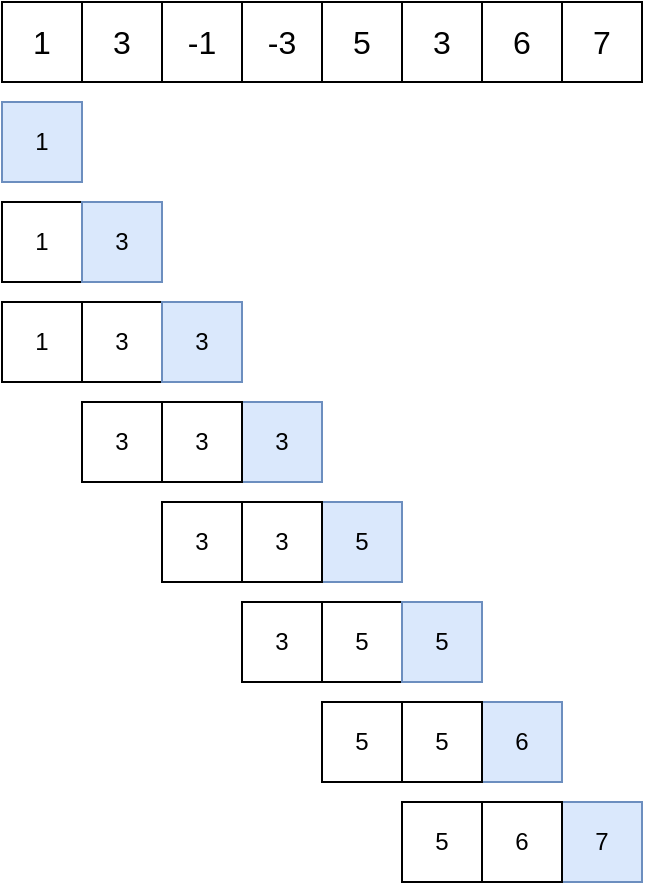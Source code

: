 <mxfile version="21.1.2" type="github">
  <diagram name="第 1 页" id="HEyQmr1OZS6UsP6m-MP0">
    <mxGraphModel dx="1562" dy="837" grid="1" gridSize="10" guides="1" tooltips="1" connect="1" arrows="1" fold="1" page="1" pageScale="1" pageWidth="827" pageHeight="1169" math="0" shadow="0">
      <root>
        <mxCell id="0" />
        <mxCell id="1" parent="0" />
        <mxCell id="7GRyJ-NEzZE_JQE0cx6V-10" value="" style="group" vertex="1" connectable="0" parent="1">
          <mxGeometry x="240" y="120" width="320" height="40" as="geometry" />
        </mxCell>
        <mxCell id="7GRyJ-NEzZE_JQE0cx6V-2" value="1" style="rounded=0;whiteSpace=wrap;html=1;fontSize=16;" vertex="1" parent="7GRyJ-NEzZE_JQE0cx6V-10">
          <mxGeometry width="40" height="40" as="geometry" />
        </mxCell>
        <mxCell id="7GRyJ-NEzZE_JQE0cx6V-3" value="-1" style="rounded=0;whiteSpace=wrap;html=1;fontSize=16;" vertex="1" parent="7GRyJ-NEzZE_JQE0cx6V-10">
          <mxGeometry x="80" width="40" height="40" as="geometry" />
        </mxCell>
        <mxCell id="7GRyJ-NEzZE_JQE0cx6V-4" value="-3" style="rounded=0;whiteSpace=wrap;html=1;fontSize=16;" vertex="1" parent="7GRyJ-NEzZE_JQE0cx6V-10">
          <mxGeometry x="120" width="40" height="40" as="geometry" />
        </mxCell>
        <mxCell id="7GRyJ-NEzZE_JQE0cx6V-5" value="3" style="rounded=0;whiteSpace=wrap;html=1;fontSize=16;" vertex="1" parent="7GRyJ-NEzZE_JQE0cx6V-10">
          <mxGeometry x="40" width="40" height="40" as="geometry" />
        </mxCell>
        <mxCell id="7GRyJ-NEzZE_JQE0cx6V-6" value="3" style="rounded=0;whiteSpace=wrap;html=1;fontSize=16;" vertex="1" parent="7GRyJ-NEzZE_JQE0cx6V-10">
          <mxGeometry x="200" width="40" height="40" as="geometry" />
        </mxCell>
        <mxCell id="7GRyJ-NEzZE_JQE0cx6V-7" value="5" style="rounded=0;whiteSpace=wrap;html=1;fontSize=16;" vertex="1" parent="7GRyJ-NEzZE_JQE0cx6V-10">
          <mxGeometry x="160" width="40" height="40" as="geometry" />
        </mxCell>
        <mxCell id="7GRyJ-NEzZE_JQE0cx6V-8" value="6" style="rounded=0;whiteSpace=wrap;html=1;fontSize=16;" vertex="1" parent="7GRyJ-NEzZE_JQE0cx6V-10">
          <mxGeometry x="240" width="40" height="40" as="geometry" />
        </mxCell>
        <mxCell id="7GRyJ-NEzZE_JQE0cx6V-9" value="7" style="rounded=0;whiteSpace=wrap;html=1;fontSize=16;" vertex="1" parent="7GRyJ-NEzZE_JQE0cx6V-10">
          <mxGeometry x="280" width="40" height="40" as="geometry" />
        </mxCell>
        <mxCell id="7GRyJ-NEzZE_JQE0cx6V-11" value="1" style="rounded=0;whiteSpace=wrap;html=1;fillColor=#dae8fc;strokeColor=#6c8ebf;" vertex="1" parent="1">
          <mxGeometry x="240" y="170" width="40" height="40" as="geometry" />
        </mxCell>
        <mxCell id="7GRyJ-NEzZE_JQE0cx6V-13" value="1" style="rounded=0;whiteSpace=wrap;html=1;" vertex="1" parent="1">
          <mxGeometry x="240" y="220" width="40" height="40" as="geometry" />
        </mxCell>
        <mxCell id="7GRyJ-NEzZE_JQE0cx6V-14" value="3" style="rounded=0;whiteSpace=wrap;html=1;fillColor=#dae8fc;strokeColor=#6c8ebf;" vertex="1" parent="1">
          <mxGeometry x="280" y="220" width="40" height="40" as="geometry" />
        </mxCell>
        <mxCell id="7GRyJ-NEzZE_JQE0cx6V-15" value="1" style="rounded=0;whiteSpace=wrap;html=1;" vertex="1" parent="1">
          <mxGeometry x="240" y="270" width="40" height="40" as="geometry" />
        </mxCell>
        <mxCell id="7GRyJ-NEzZE_JQE0cx6V-16" value="3" style="rounded=0;whiteSpace=wrap;html=1;" vertex="1" parent="1">
          <mxGeometry x="280" y="270" width="40" height="40" as="geometry" />
        </mxCell>
        <mxCell id="7GRyJ-NEzZE_JQE0cx6V-17" value="3" style="rounded=0;whiteSpace=wrap;html=1;fillColor=#dae8fc;strokeColor=#6c8ebf;" vertex="1" parent="1">
          <mxGeometry x="320" y="270" width="40" height="40" as="geometry" />
        </mxCell>
        <mxCell id="7GRyJ-NEzZE_JQE0cx6V-18" value="3" style="rounded=0;whiteSpace=wrap;html=1;fillColor=#dae8fc;strokeColor=#6c8ebf;" vertex="1" parent="1">
          <mxGeometry x="360" y="320" width="40" height="40" as="geometry" />
        </mxCell>
        <mxCell id="7GRyJ-NEzZE_JQE0cx6V-19" value="3" style="rounded=0;whiteSpace=wrap;html=1;" vertex="1" parent="1">
          <mxGeometry x="280" y="320" width="40" height="40" as="geometry" />
        </mxCell>
        <mxCell id="7GRyJ-NEzZE_JQE0cx6V-20" value="3" style="rounded=0;whiteSpace=wrap;html=1;" vertex="1" parent="1">
          <mxGeometry x="320" y="320" width="40" height="40" as="geometry" />
        </mxCell>
        <mxCell id="7GRyJ-NEzZE_JQE0cx6V-21" value="5" style="rounded=0;whiteSpace=wrap;html=1;fillColor=#dae8fc;strokeColor=#6c8ebf;" vertex="1" parent="1">
          <mxGeometry x="400" y="370" width="40" height="40" as="geometry" />
        </mxCell>
        <mxCell id="7GRyJ-NEzZE_JQE0cx6V-22" value="3" style="rounded=0;whiteSpace=wrap;html=1;" vertex="1" parent="1">
          <mxGeometry x="320" y="370" width="40" height="40" as="geometry" />
        </mxCell>
        <mxCell id="7GRyJ-NEzZE_JQE0cx6V-23" value="3" style="rounded=0;whiteSpace=wrap;html=1;" vertex="1" parent="1">
          <mxGeometry x="360" y="370" width="40" height="40" as="geometry" />
        </mxCell>
        <mxCell id="7GRyJ-NEzZE_JQE0cx6V-24" value="5" style="rounded=0;whiteSpace=wrap;html=1;" vertex="1" parent="1">
          <mxGeometry x="400" y="420" width="40" height="40" as="geometry" />
        </mxCell>
        <mxCell id="7GRyJ-NEzZE_JQE0cx6V-26" value="3" style="rounded=0;whiteSpace=wrap;html=1;" vertex="1" parent="1">
          <mxGeometry x="360" y="420" width="40" height="40" as="geometry" />
        </mxCell>
        <mxCell id="7GRyJ-NEzZE_JQE0cx6V-27" value="5" style="rounded=0;whiteSpace=wrap;html=1;fillColor=#dae8fc;strokeColor=#6c8ebf;" vertex="1" parent="1">
          <mxGeometry x="440" y="420" width="40" height="40" as="geometry" />
        </mxCell>
        <mxCell id="7GRyJ-NEzZE_JQE0cx6V-28" value="5" style="rounded=0;whiteSpace=wrap;html=1;" vertex="1" parent="1">
          <mxGeometry x="400" y="470" width="40" height="40" as="geometry" />
        </mxCell>
        <mxCell id="7GRyJ-NEzZE_JQE0cx6V-29" value="6" style="rounded=0;whiteSpace=wrap;html=1;fillColor=#dae8fc;strokeColor=#6c8ebf;" vertex="1" parent="1">
          <mxGeometry x="480" y="470" width="40" height="40" as="geometry" />
        </mxCell>
        <mxCell id="7GRyJ-NEzZE_JQE0cx6V-30" value="5" style="rounded=0;whiteSpace=wrap;html=1;" vertex="1" parent="1">
          <mxGeometry x="440" y="470" width="40" height="40" as="geometry" />
        </mxCell>
        <mxCell id="7GRyJ-NEzZE_JQE0cx6V-31" value="5" style="rounded=0;whiteSpace=wrap;html=1;" vertex="1" parent="1">
          <mxGeometry x="440" y="520" width="40" height="40" as="geometry" />
        </mxCell>
        <mxCell id="7GRyJ-NEzZE_JQE0cx6V-32" value="7" style="rounded=0;whiteSpace=wrap;html=1;fillColor=#dae8fc;strokeColor=#6c8ebf;" vertex="1" parent="1">
          <mxGeometry x="520" y="520" width="40" height="40" as="geometry" />
        </mxCell>
        <mxCell id="7GRyJ-NEzZE_JQE0cx6V-33" value="6" style="rounded=0;whiteSpace=wrap;html=1;" vertex="1" parent="1">
          <mxGeometry x="480" y="520" width="40" height="40" as="geometry" />
        </mxCell>
      </root>
    </mxGraphModel>
  </diagram>
</mxfile>
